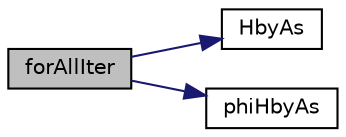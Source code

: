 digraph "forAllIter"
{
  bgcolor="transparent";
  edge [fontname="Helvetica",fontsize="10",labelfontname="Helvetica",labelfontsize="10"];
  node [fontname="Helvetica",fontsize="10",shape=record];
  rankdir="LR";
  Node1 [label="forAllIter",height=0.2,width=0.4,color="black", fillcolor="grey75", style="filled", fontcolor="black"];
  Node1 -> Node2 [color="midnightblue",fontsize="10",style="solid",fontname="Helvetica"];
  Node2 [label="HbyAs",height=0.2,width=0.4,color="black",URL="$a02962.html#ac765066458407d55137e43ec28b04eac"];
  Node1 -> Node3 [color="midnightblue",fontsize="10",style="solid",fontname="Helvetica"];
  Node3 [label="phiHbyAs",height=0.2,width=0.4,color="black",URL="$a02962.html#ab346616b31dd9188432f3145d7d7ae2e"];
}
